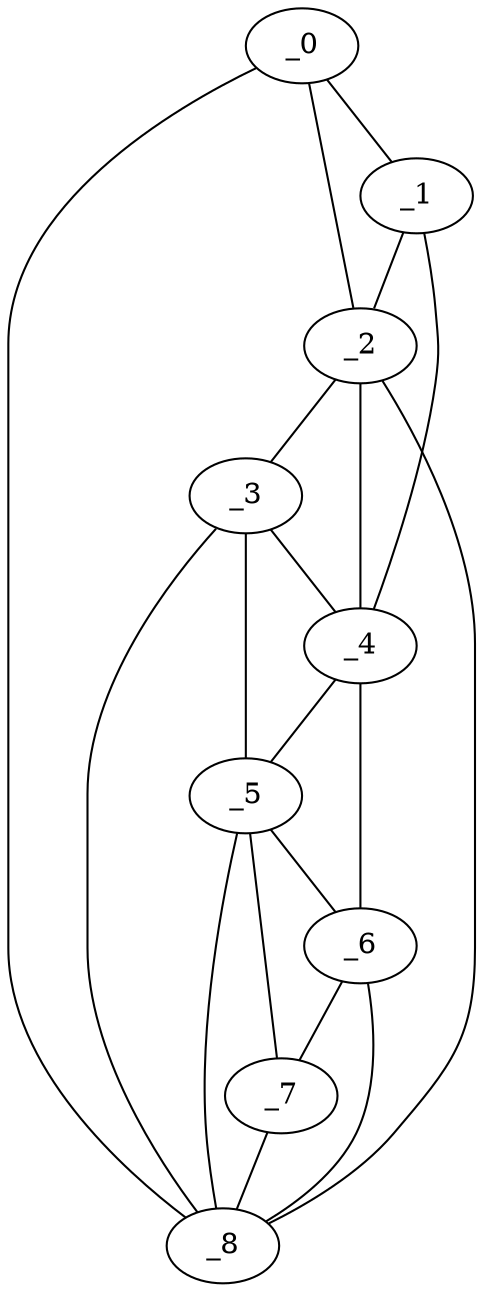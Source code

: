 graph "obj38__310.gxl" {
	_0	 [x=16,
		y=85];
	_1	 [x=25,
		y=79];
	_0 -- _1	 [valence=1];
	_2	 [x=62,
		y=66];
	_0 -- _2	 [valence=2];
	_8	 [x=125,
		y=50];
	_0 -- _8	 [valence=1];
	_1 -- _2	 [valence=2];
	_4	 [x=96,
		y=34];
	_1 -- _4	 [valence=1];
	_3	 [x=92,
		y=50];
	_2 -- _3	 [valence=2];
	_2 -- _4	 [valence=2];
	_2 -- _8	 [valence=1];
	_3 -- _4	 [valence=2];
	_5	 [x=101,
		y=45];
	_3 -- _5	 [valence=2];
	_3 -- _8	 [valence=2];
	_4 -- _5	 [valence=2];
	_6	 [x=116,
		y=39];
	_4 -- _6	 [valence=1];
	_5 -- _6	 [valence=1];
	_7	 [x=119,
		y=45];
	_5 -- _7	 [valence=2];
	_5 -- _8	 [valence=2];
	_6 -- _7	 [valence=2];
	_6 -- _8	 [valence=1];
	_7 -- _8	 [valence=1];
}
